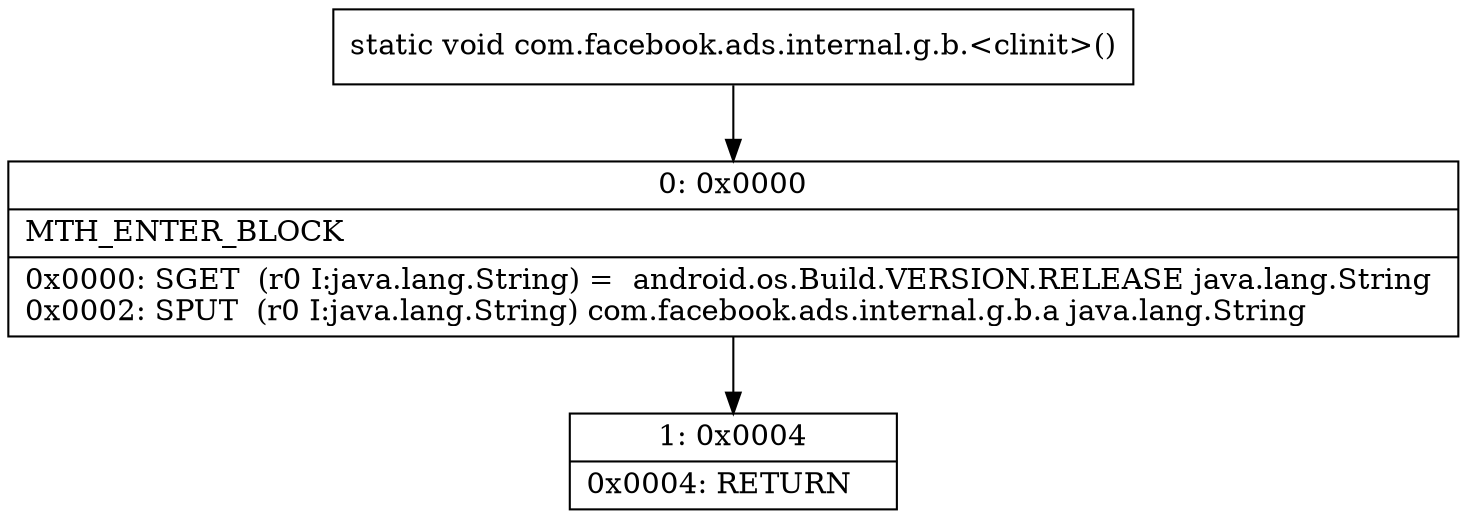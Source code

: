 digraph "CFG forcom.facebook.ads.internal.g.b.\<clinit\>()V" {
Node_0 [shape=record,label="{0\:\ 0x0000|MTH_ENTER_BLOCK\l|0x0000: SGET  (r0 I:java.lang.String) =  android.os.Build.VERSION.RELEASE java.lang.String \l0x0002: SPUT  (r0 I:java.lang.String) com.facebook.ads.internal.g.b.a java.lang.String \l}"];
Node_1 [shape=record,label="{1\:\ 0x0004|0x0004: RETURN   \l}"];
MethodNode[shape=record,label="{static void com.facebook.ads.internal.g.b.\<clinit\>() }"];
MethodNode -> Node_0;
Node_0 -> Node_1;
}

